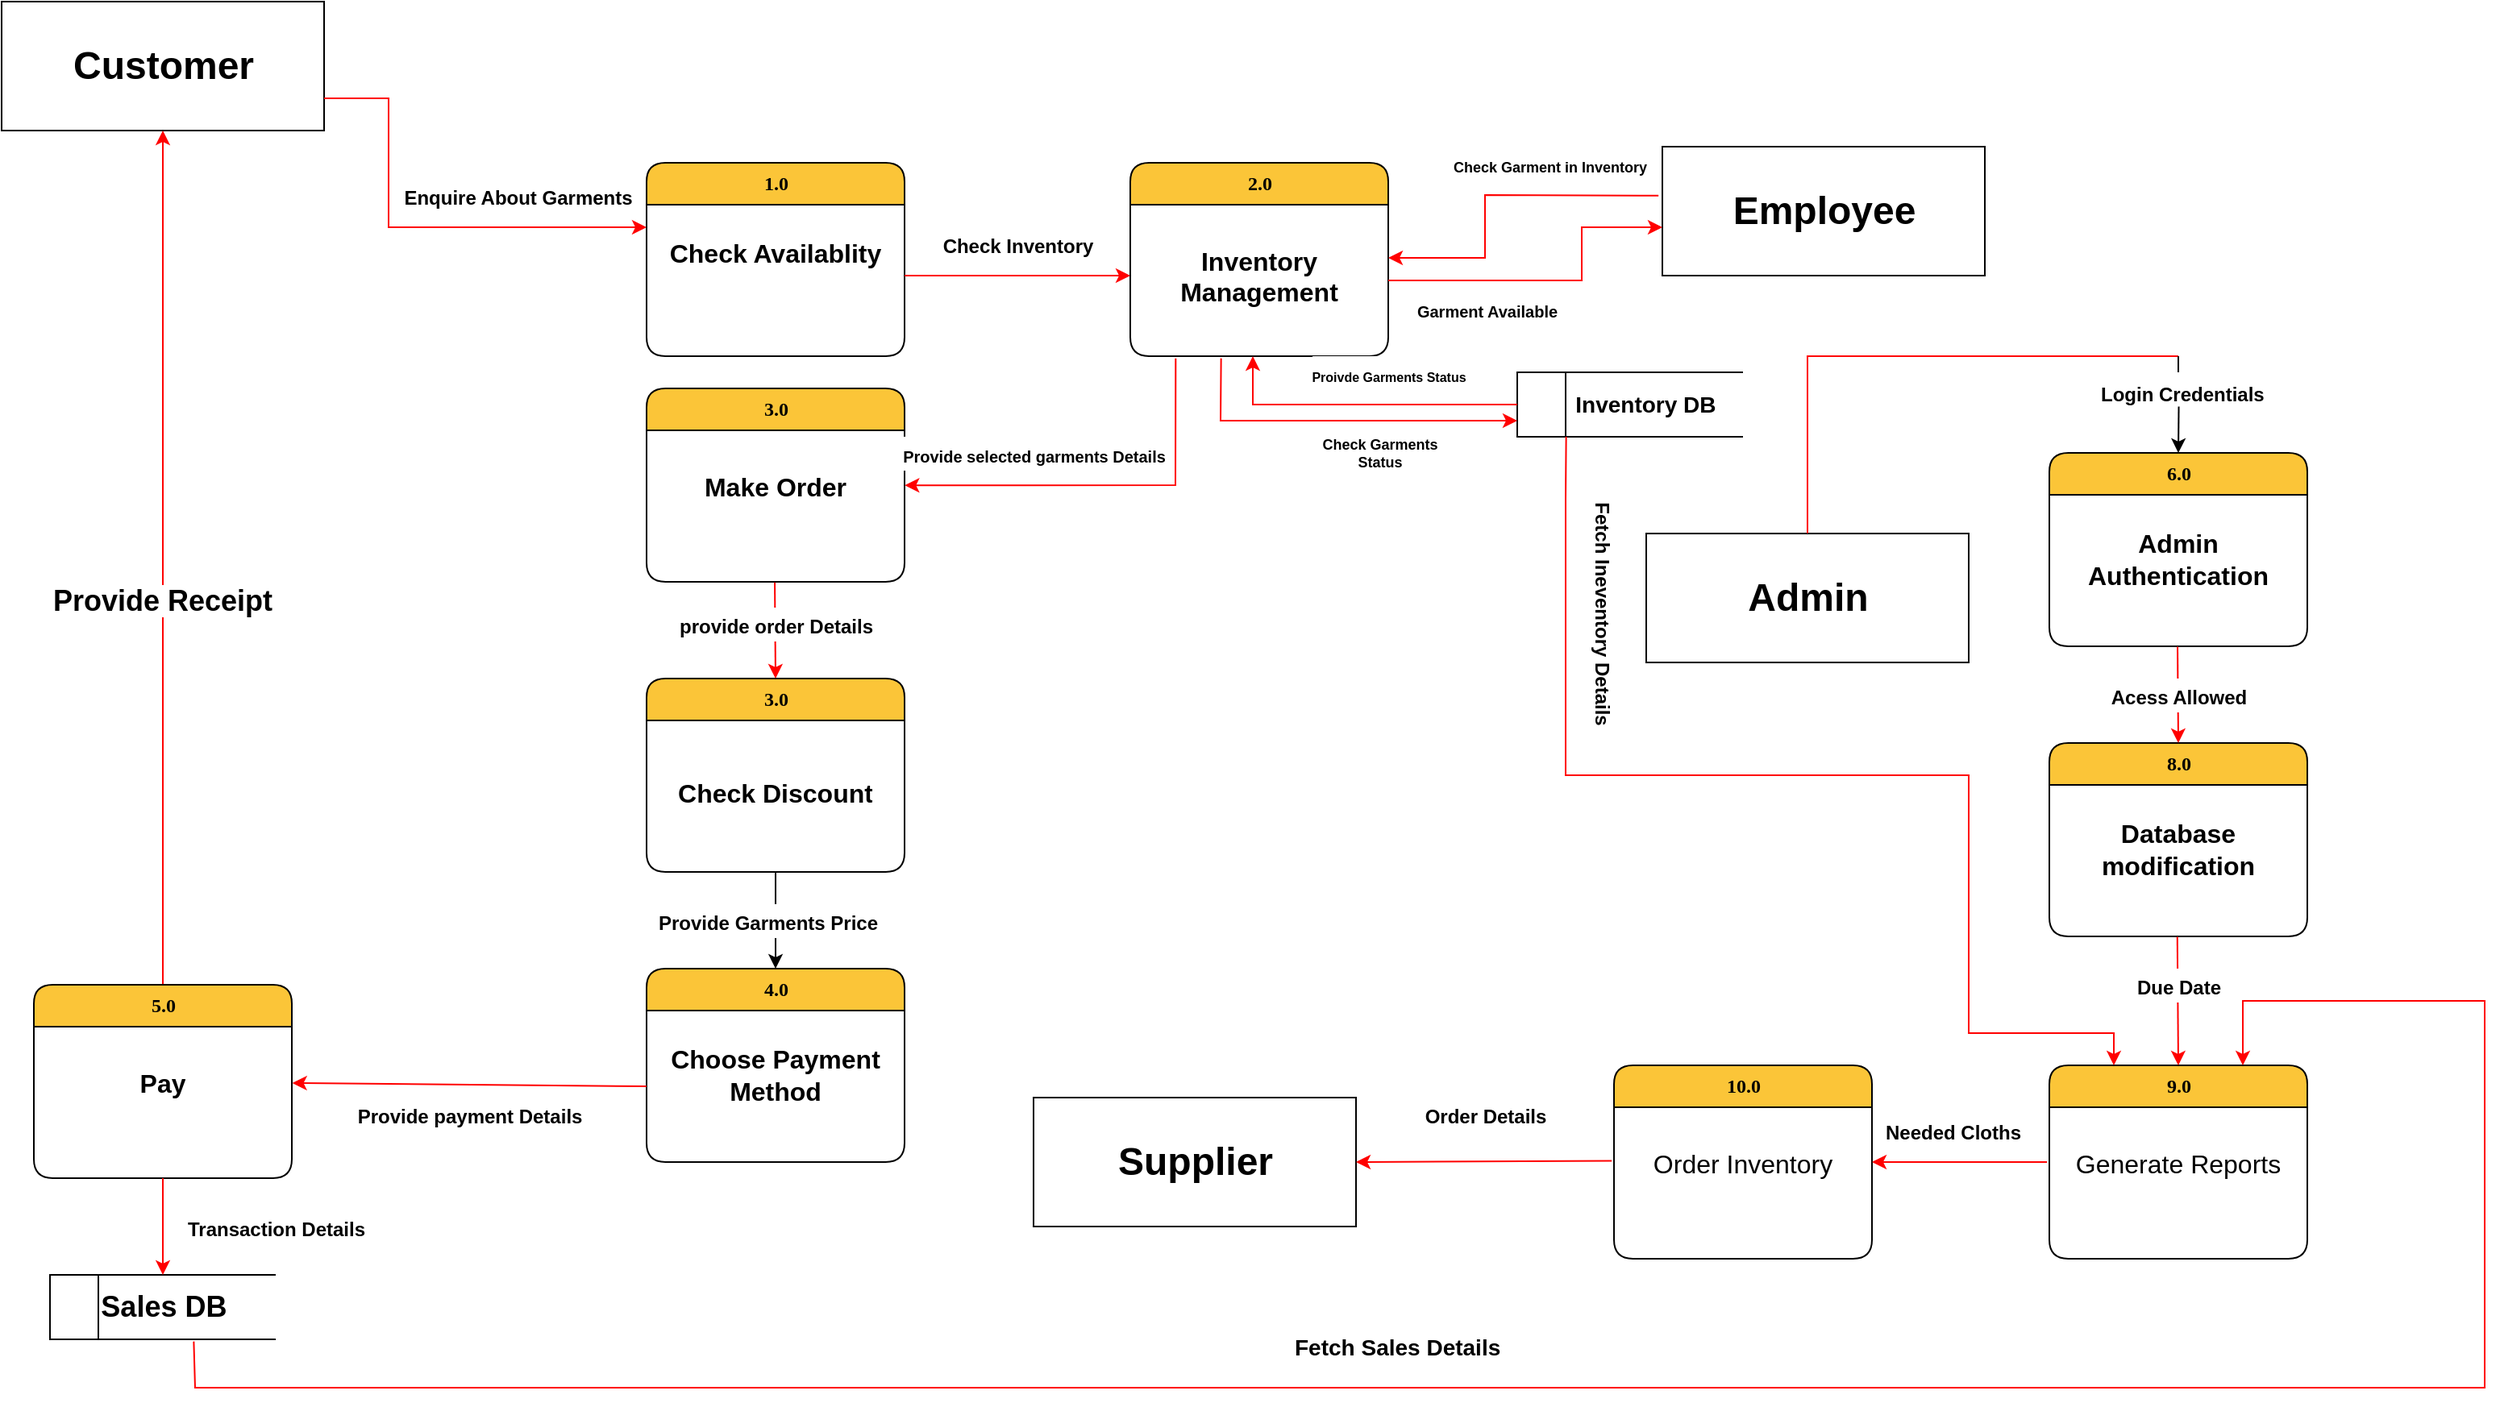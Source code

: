 <mxfile version="20.7.4" type="device"><diagram name="Page-1" id="b520641d-4fe3-3701-9064-5fc419738815"><mxGraphModel dx="2629" dy="1471" grid="1" gridSize="10" guides="1" tooltips="1" connect="1" arrows="1" fold="1" page="1" pageScale="1" pageWidth="1100" pageHeight="850" background="none" math="0" shadow="0"><root><mxCell id="0"/><mxCell id="1" parent="0"/><mxCell id="KvZ8ks4Bj5-H2zpwk01g-1" value="&lt;b&gt;1.0&lt;/b&gt;" style="swimlane;html=1;fontStyle=0;childLayout=stackLayout;horizontal=1;startSize=26;fillColor=#FBC538;horizontalStack=0;resizeParent=1;resizeLast=0;collapsible=1;marginBottom=0;swimlaneFillColor=#ffffff;align=center;rounded=1;shadow=0;comic=0;labelBackgroundColor=none;strokeWidth=1;fontFamily=Verdana;fontSize=12" parent="1" vertex="1"><mxGeometry x="480" y="120" width="160" height="120" as="geometry"/></mxCell><mxCell id="KvZ8ks4Bj5-H2zpwk01g-2" value="&lt;b&gt;&lt;br&gt;&lt;/b&gt;&lt;font size=&quot;3&quot;&gt;&lt;b&gt;Check Availablity&lt;/b&gt;&lt;br&gt;&lt;/font&gt;" style="text;html=1;strokeColor=none;fillColor=none;spacingLeft=4;spacingRight=4;whiteSpace=wrap;overflow=hidden;rotatable=0;points=[[0,0.5],[1,0.5]];portConstraint=eastwest;align=center;" parent="KvZ8ks4Bj5-H2zpwk01g-1" vertex="1"><mxGeometry y="26" width="160" height="94" as="geometry"/></mxCell><mxCell id="KvZ8ks4Bj5-H2zpwk01g-6" value="&lt;span style=&quot;white-space: pre;&quot;&gt;&#9;&lt;/span&gt;&lt;b&gt;&lt;font style=&quot;font-size: 18px;&quot;&gt;Sales DB&lt;/font&gt;&lt;/b&gt;" style="html=1;dashed=0;whitespace=wrap;shape=mxgraph.dfd.dataStoreID;align=left;spacingLeft=3;points=[[0,0],[0.5,0],[1,0],[0,0.5],[1,0.5],[0,1],[0.5,1],[1,1]];" parent="1" vertex="1"><mxGeometry x="110.0" y="810.0" width="140" height="40" as="geometry"/></mxCell><mxCell id="KvZ8ks4Bj5-H2zpwk01g-7" value="&lt;span style=&quot;font-size: 24px;&quot;&gt;&lt;b&gt;Customer&lt;/b&gt;&lt;/span&gt;" style="html=1;dashed=0;whitespace=wrap;" parent="1" vertex="1"><mxGeometry x="80" y="20" width="200" height="80" as="geometry"/></mxCell><mxCell id="KvZ8ks4Bj5-H2zpwk01g-20" value="" style="endArrow=classic;html=1;rounded=0;fontSize=18;exitX=1;exitY=0.75;exitDx=0;exitDy=0;strokeColor=#FF0000;" parent="1" source="KvZ8ks4Bj5-H2zpwk01g-7" edge="1"><mxGeometry relative="1" as="geometry"><mxPoint x="320" y="80" as="sourcePoint"/><mxPoint x="480" y="160" as="targetPoint"/><Array as="points"><mxPoint x="320" y="80"/><mxPoint x="320" y="160"/></Array></mxGeometry></mxCell><mxCell id="KvZ8ks4Bj5-H2zpwk01g-21" value="&lt;span style=&quot;font-size: 12px;&quot;&gt;&lt;b&gt;Enquire About Garments&lt;/b&gt;&lt;/span&gt;" style="edgeLabel;resizable=0;html=1;align=center;verticalAlign=middle;fontSize=18;" parent="KvZ8ks4Bj5-H2zpwk01g-20" connectable="0" vertex="1"><mxGeometry relative="1" as="geometry"><mxPoint x="60" y="-20" as="offset"/></mxGeometry></mxCell><mxCell id="KvZ8ks4Bj5-H2zpwk01g-34" value="" style="endArrow=classic;html=1;rounded=0;fontSize=18;exitX=0.5;exitY=0;exitDx=0;exitDy=0;strokeColor=#FF0000;" parent="1" source="LzDXipqxBUZHYSJ8PiD7-1" edge="1"><mxGeometry relative="1" as="geometry"><mxPoint x="820" y="240" as="sourcePoint"/><mxPoint x="180" y="100" as="targetPoint"/><Array as="points"><mxPoint x="180" y="330"/></Array></mxGeometry></mxCell><mxCell id="KvZ8ks4Bj5-H2zpwk01g-36" value="&lt;b&gt;3.0&lt;/b&gt;" style="swimlane;html=1;fontStyle=0;childLayout=stackLayout;horizontal=1;startSize=26;fillColor=#FBC538;horizontalStack=0;resizeParent=1;resizeLast=0;collapsible=1;marginBottom=0;swimlaneFillColor=#ffffff;align=center;rounded=1;shadow=0;comic=0;labelBackgroundColor=none;strokeWidth=1;fontFamily=Verdana;fontSize=12" parent="1" vertex="1"><mxGeometry x="480" y="260" width="160" height="120" as="geometry"/></mxCell><mxCell id="KvZ8ks4Bj5-H2zpwk01g-37" value="&lt;font size=&quot;3&quot;&gt;&lt;b&gt;&lt;br&gt;Make Order&lt;/b&gt;&lt;br&gt;&lt;/font&gt;" style="text;html=1;strokeColor=none;fillColor=none;spacingLeft=4;spacingRight=4;whiteSpace=wrap;overflow=hidden;rotatable=0;points=[[0,0.5],[1,0.5]];portConstraint=eastwest;align=center;" parent="KvZ8ks4Bj5-H2zpwk01g-36" vertex="1"><mxGeometry y="26" width="160" height="94" as="geometry"/></mxCell><mxCell id="KvZ8ks4Bj5-H2zpwk01g-43" value="&lt;b&gt;3.0&lt;/b&gt;" style="swimlane;html=1;fontStyle=0;childLayout=stackLayout;horizontal=1;startSize=26;fillColor=#FBC538;horizontalStack=0;resizeParent=1;resizeLast=0;collapsible=1;marginBottom=0;swimlaneFillColor=#ffffff;align=center;rounded=1;shadow=0;comic=0;labelBackgroundColor=none;strokeWidth=1;fontFamily=Verdana;fontSize=12" parent="1" vertex="1"><mxGeometry x="480" y="440" width="160" height="120" as="geometry"><mxRectangle x="480" y="440" width="60" height="30" as="alternateBounds"/></mxGeometry></mxCell><mxCell id="KvZ8ks4Bj5-H2zpwk01g-44" value="&lt;b&gt;&lt;br&gt;&lt;br&gt;&lt;/b&gt;&lt;font size=&quot;3&quot;&gt;&lt;b&gt;Check Discount&lt;/b&gt;&lt;br&gt;&lt;/font&gt;" style="text;html=1;strokeColor=none;fillColor=none;spacingLeft=4;spacingRight=4;whiteSpace=wrap;overflow=hidden;rotatable=0;points=[[0,0.5],[1,0.5]];portConstraint=eastwest;align=center;" parent="KvZ8ks4Bj5-H2zpwk01g-43" vertex="1"><mxGeometry y="26" width="160" height="94" as="geometry"/></mxCell><mxCell id="KvZ8ks4Bj5-H2zpwk01g-55" value="" style="endArrow=classic;html=1;rounded=0;fontSize=18;exitX=0.497;exitY=1.004;exitDx=0;exitDy=0;exitPerimeter=0;entryX=0.5;entryY=0;entryDx=0;entryDy=0;strokeColor=#FF0000;" parent="1" source="KvZ8ks4Bj5-H2zpwk01g-37" target="KvZ8ks4Bj5-H2zpwk01g-43" edge="1"><mxGeometry relative="1" as="geometry"><mxPoint x="559.89" y="470.002" as="sourcePoint"/><mxPoint x="560" y="530" as="targetPoint"/></mxGeometry></mxCell><mxCell id="KvZ8ks4Bj5-H2zpwk01g-56" value="&lt;span style=&quot;font-size: 12px;&quot;&gt;&lt;b&gt;provide order Details&lt;/b&gt;&lt;/span&gt;" style="edgeLabel;resizable=0;html=1;align=center;verticalAlign=middle;fontSize=18;" parent="KvZ8ks4Bj5-H2zpwk01g-55" connectable="0" vertex="1"><mxGeometry relative="1" as="geometry"><mxPoint y="-5" as="offset"/></mxGeometry></mxCell><mxCell id="KvZ8ks4Bj5-H2zpwk01g-57" value="&lt;b&gt;4.0&lt;/b&gt;" style="swimlane;html=1;fontStyle=0;childLayout=stackLayout;horizontal=1;startSize=26;fillColor=#FBC538;horizontalStack=0;resizeParent=1;resizeLast=0;collapsible=1;marginBottom=0;swimlaneFillColor=#ffffff;align=center;rounded=1;shadow=0;comic=0;labelBackgroundColor=none;strokeWidth=1;fontFamily=Verdana;fontSize=12" parent="1" vertex="1"><mxGeometry x="480" y="620" width="160" height="120" as="geometry"/></mxCell><mxCell id="KvZ8ks4Bj5-H2zpwk01g-58" value="&lt;b&gt;&lt;br&gt;&lt;/b&gt;&lt;font size=&quot;3&quot;&gt;&lt;b&gt;Choose Payment&lt;br&gt;Method&lt;/b&gt;&lt;br&gt;&lt;/font&gt;" style="text;html=1;strokeColor=none;fillColor=none;spacingLeft=4;spacingRight=4;whiteSpace=wrap;overflow=hidden;rotatable=0;points=[[0,0.5],[1,0.5]];portConstraint=eastwest;align=center;" parent="KvZ8ks4Bj5-H2zpwk01g-57" vertex="1"><mxGeometry y="26" width="160" height="94" as="geometry"/></mxCell><mxCell id="KvZ8ks4Bj5-H2zpwk01g-59" value="" style="endArrow=classic;html=1;rounded=0;fontSize=18;entryX=0.5;entryY=0;entryDx=0;entryDy=0;" parent="1" source="KvZ8ks4Bj5-H2zpwk01g-44" target="KvZ8ks4Bj5-H2zpwk01g-57" edge="1"><mxGeometry relative="1" as="geometry"><mxPoint x="640.0" y="590.002" as="sourcePoint"/><mxPoint x="640.43" y="640" as="targetPoint"/></mxGeometry></mxCell><mxCell id="KvZ8ks4Bj5-H2zpwk01g-60" value="&lt;span style=&quot;font-size: 12px;&quot;&gt;&lt;b&gt;Provide Garments Price&lt;/b&gt;&lt;/span&gt;" style="edgeLabel;resizable=0;html=1;align=center;verticalAlign=middle;fontSize=18;" parent="KvZ8ks4Bj5-H2zpwk01g-59" connectable="0" vertex="1"><mxGeometry relative="1" as="geometry"><mxPoint x="-5" as="offset"/></mxGeometry></mxCell><mxCell id="KvZ8ks4Bj5-H2zpwk01g-63" value="&lt;span style=&quot;font-size: 24px;&quot;&gt;&lt;b&gt;Admin&lt;/b&gt;&lt;/span&gt;" style="html=1;dashed=0;whitespace=wrap;" parent="1" vertex="1"><mxGeometry x="1100" y="350.03" width="200" height="80" as="geometry"/></mxCell><mxCell id="KvZ8ks4Bj5-H2zpwk01g-64" value="&lt;b&gt;6.0&lt;/b&gt;" style="swimlane;html=1;fontStyle=0;childLayout=stackLayout;horizontal=1;startSize=26;fillColor=#FBC538;horizontalStack=0;resizeParent=1;resizeLast=0;collapsible=1;marginBottom=0;swimlaneFillColor=#ffffff;align=center;rounded=1;shadow=0;comic=0;labelBackgroundColor=none;strokeWidth=1;fontFamily=Verdana;fontSize=12" parent="1" vertex="1"><mxGeometry x="1350" y="300" width="160" height="120" as="geometry"/></mxCell><mxCell id="KvZ8ks4Bj5-H2zpwk01g-65" value="&lt;b&gt;&lt;br&gt;&lt;/b&gt;&lt;font size=&quot;3&quot;&gt;&lt;b&gt;Admin &lt;br&gt;Authentication&lt;br&gt;&lt;/b&gt;&lt;br&gt;&lt;/font&gt;" style="text;html=1;strokeColor=none;fillColor=none;spacingLeft=4;spacingRight=4;whiteSpace=wrap;overflow=hidden;rotatable=0;points=[[0,0.5],[1,0.5]];portConstraint=eastwest;align=center;" parent="KvZ8ks4Bj5-H2zpwk01g-64" vertex="1"><mxGeometry y="26" width="160" height="94" as="geometry"/></mxCell><mxCell id="KvZ8ks4Bj5-H2zpwk01g-72" value="&lt;b&gt;8.0&lt;/b&gt;" style="swimlane;html=1;fontStyle=0;childLayout=stackLayout;horizontal=1;startSize=26;fillColor=#FBC538;horizontalStack=0;resizeParent=1;resizeLast=0;collapsible=1;marginBottom=0;swimlaneFillColor=#ffffff;align=center;rounded=1;shadow=0;comic=0;labelBackgroundColor=none;strokeWidth=1;fontFamily=Verdana;fontSize=12" parent="1" vertex="1"><mxGeometry x="1350" y="480" width="160" height="120" as="geometry"/></mxCell><mxCell id="KvZ8ks4Bj5-H2zpwk01g-73" value="&lt;b&gt;&lt;br&gt;&lt;/b&gt;&lt;font size=&quot;3&quot;&gt;&lt;b&gt;Database&lt;br&gt;modification&lt;br&gt;&lt;/b&gt;&lt;br&gt;&lt;/font&gt;" style="text;html=1;strokeColor=none;fillColor=none;spacingLeft=4;spacingRight=4;whiteSpace=wrap;overflow=hidden;rotatable=0;points=[[0,0.5],[1,0.5]];portConstraint=eastwest;align=center;" parent="KvZ8ks4Bj5-H2zpwk01g-72" vertex="1"><mxGeometry y="26" width="160" height="94" as="geometry"/></mxCell><mxCell id="mwFFM4FQOWpBHFFgns5l-10" value="" style="endArrow=classic;html=1;rounded=0;fontSize=18;exitX=0;exitY=0.5;exitDx=0;exitDy=0;entryX=1.002;entryY=0.372;entryDx=0;entryDy=0;entryPerimeter=0;strokeColor=#FF0000;" parent="1" source="KvZ8ks4Bj5-H2zpwk01g-58" target="LzDXipqxBUZHYSJ8PiD7-2" edge="1"><mxGeometry relative="1" as="geometry"><mxPoint x="559.57" y="830" as="sourcePoint"/><mxPoint x="810" y="780" as="targetPoint"/></mxGeometry></mxCell><mxCell id="mwFFM4FQOWpBHFFgns5l-11" value="&lt;span style=&quot;font-size: 12px;&quot;&gt;&lt;b&gt;Provide payment Details&lt;/b&gt;&lt;/span&gt;" style="edgeLabel;resizable=0;html=1;align=center;verticalAlign=middle;fontSize=18;" parent="mwFFM4FQOWpBHFFgns5l-10" connectable="0" vertex="1"><mxGeometry relative="1" as="geometry"><mxPoint y="18" as="offset"/></mxGeometry></mxCell><mxCell id="LzDXipqxBUZHYSJ8PiD7-1" value="&lt;b&gt;5.0&lt;/b&gt;" style="swimlane;html=1;fontStyle=0;childLayout=stackLayout;horizontal=1;startSize=26;fillColor=#FBC538;horizontalStack=0;resizeParent=1;resizeLast=0;collapsible=1;marginBottom=0;swimlaneFillColor=#ffffff;align=center;rounded=1;shadow=0;comic=0;labelBackgroundColor=none;strokeWidth=1;fontFamily=Verdana;fontSize=12" parent="1" vertex="1"><mxGeometry x="100" y="630" width="160" height="120" as="geometry"/></mxCell><mxCell id="LzDXipqxBUZHYSJ8PiD7-2" value="&lt;font size=&quot;3&quot;&gt;&lt;b&gt;&lt;br&gt;Pay&lt;/b&gt;&lt;br&gt;&lt;/font&gt;" style="text;html=1;strokeColor=none;fillColor=none;spacingLeft=4;spacingRight=4;whiteSpace=wrap;overflow=hidden;rotatable=0;points=[[0,0.5],[1,0.5]];portConstraint=eastwest;align=center;" parent="LzDXipqxBUZHYSJ8PiD7-1" vertex="1"><mxGeometry y="26" width="160" height="94" as="geometry"/></mxCell><mxCell id="LzDXipqxBUZHYSJ8PiD7-13" value="&lt;b&gt;2.0&lt;/b&gt;" style="swimlane;html=1;fontStyle=0;childLayout=stackLayout;horizontal=1;startSize=26;fillColor=#FBC538;horizontalStack=0;resizeParent=1;resizeLast=0;collapsible=1;marginBottom=0;swimlaneFillColor=#ffffff;align=center;rounded=1;shadow=0;comic=0;labelBackgroundColor=none;strokeWidth=1;fontFamily=Verdana;fontSize=12" parent="1" vertex="1"><mxGeometry x="780" y="120" width="160" height="120" as="geometry"/></mxCell><mxCell id="LzDXipqxBUZHYSJ8PiD7-14" value="&lt;font size=&quot;3&quot;&gt;&lt;b&gt;&lt;br&gt;Inventory Management&lt;/b&gt;&lt;br&gt;&lt;/font&gt;" style="text;html=1;strokeColor=none;fillColor=none;spacingLeft=4;spacingRight=4;whiteSpace=wrap;overflow=hidden;rotatable=0;points=[[0,0.5],[1,0.5]];portConstraint=eastwest;align=center;" parent="LzDXipqxBUZHYSJ8PiD7-13" vertex="1"><mxGeometry y="26" width="160" height="94" as="geometry"/></mxCell><mxCell id="LzDXipqxBUZHYSJ8PiD7-15" value="" style="endArrow=classic;html=1;rounded=0;fontSize=18;exitX=1;exitY=0.5;exitDx=0;exitDy=0;entryX=0;entryY=0.5;entryDx=0;entryDy=0;strokeColor=#FF0000;" parent="1" edge="1"><mxGeometry relative="1" as="geometry"><mxPoint x="640" y="190" as="sourcePoint"/><mxPoint x="780" y="190" as="targetPoint"/></mxGeometry></mxCell><mxCell id="LzDXipqxBUZHYSJ8PiD7-16" value="&lt;span style=&quot;font-size: 12px;&quot;&gt;&lt;b&gt;Check Inventory&lt;/b&gt;&lt;/span&gt;" style="edgeLabel;resizable=0;html=1;align=center;verticalAlign=middle;fontSize=18;" parent="LzDXipqxBUZHYSJ8PiD7-15" connectable="0" vertex="1"><mxGeometry relative="1" as="geometry"><mxPoint y="-20" as="offset"/></mxGeometry></mxCell><mxCell id="LzDXipqxBUZHYSJ8PiD7-20" value="" style="endArrow=classic;html=1;rounded=0;fontSize=18;entryX=0.5;entryY=0;entryDx=0;entryDy=0;startArrow=none;exitX=0.457;exitY=1.064;exitDx=0;exitDy=0;exitPerimeter=0;" parent="1" source="g9nZAbwR2oDbHPjIwFdN-11" target="KvZ8ks4Bj5-H2zpwk01g-64" edge="1"><mxGeometry relative="1" as="geometry"><mxPoint x="1430" y="230" as="sourcePoint"/><mxPoint x="1200.08" y="152.35" as="targetPoint"/><Array as="points"/></mxGeometry></mxCell><mxCell id="LzDXipqxBUZHYSJ8PiD7-23" value="" style="endArrow=none;html=1;rounded=0;fontSize=18;exitX=0.5;exitY=0;exitDx=0;exitDy=0;strokeColor=#FF0000;" parent="1" source="KvZ8ks4Bj5-H2zpwk01g-63" edge="1"><mxGeometry relative="1" as="geometry"><mxPoint x="1430" y="190" as="sourcePoint"/><mxPoint x="1430" y="240" as="targetPoint"/><Array as="points"><mxPoint x="1200" y="240"/></Array></mxGeometry></mxCell><mxCell id="LzDXipqxBUZHYSJ8PiD7-25" value="&lt;span style=&quot;font-size: 24px;&quot;&gt;&lt;b&gt;Employee&lt;/b&gt;&lt;/span&gt;" style="html=1;dashed=0;whitespace=wrap;" parent="1" vertex="1"><mxGeometry x="1110" y="110" width="200" height="80" as="geometry"/></mxCell><mxCell id="LzDXipqxBUZHYSJ8PiD7-26" value="" style="endArrow=classic;html=1;rounded=0;fontSize=18;exitX=-0.012;exitY=0.38;exitDx=0;exitDy=0;exitPerimeter=0;strokeColor=#FF0000;" parent="1" source="LzDXipqxBUZHYSJ8PiD7-25" edge="1"><mxGeometry relative="1" as="geometry"><mxPoint x="1110" y="150" as="sourcePoint"/><mxPoint x="940" y="179" as="targetPoint"/><Array as="points"><mxPoint x="1000" y="140"/><mxPoint x="1000" y="179"/></Array></mxGeometry></mxCell><mxCell id="LzDXipqxBUZHYSJ8PiD7-27" value="&lt;font style=&quot;font-size: 9px;&quot;&gt;&lt;b style=&quot;&quot;&gt;Check Garment in Inventory&lt;/b&gt;&lt;/font&gt;" style="edgeLabel;resizable=0;html=1;align=center;verticalAlign=middle;fontSize=18;" parent="LzDXipqxBUZHYSJ8PiD7-26" connectable="0" vertex="1"><mxGeometry relative="1" as="geometry"><mxPoint x="36" y="-20" as="offset"/></mxGeometry></mxCell><mxCell id="LzDXipqxBUZHYSJ8PiD7-28" value="&lt;font style=&quot;font-size: 14px;&quot;&gt;&lt;b style=&quot;&quot;&gt;&lt;span style=&quot;white-space: pre;&quot;&gt;&#9;&lt;/span&gt;Inventory&lt;font style=&quot;&quot;&gt;&amp;nbsp;DB&lt;/font&gt;&lt;/b&gt;&lt;/font&gt;" style="html=1;dashed=0;whitespace=wrap;shape=mxgraph.dfd.dataStoreID;align=left;spacingLeft=3;points=[[0,0],[0.5,0],[1,0],[0,0.5],[1,0.5],[0,1],[0.5,1],[1,1]];" parent="1" vertex="1"><mxGeometry x="1020" y="250" width="140" height="40" as="geometry"/></mxCell><mxCell id="LzDXipqxBUZHYSJ8PiD7-31" value="" style="endArrow=classic;html=1;rounded=0;fontSize=18;exitX=0;exitY=0.5;exitDx=0;exitDy=0;strokeColor=#FF0000;" parent="1" source="LzDXipqxBUZHYSJ8PiD7-28" edge="1"><mxGeometry relative="1" as="geometry"><mxPoint x="960.0" y="260.002" as="sourcePoint"/><mxPoint x="856" y="240" as="targetPoint"/><Array as="points"><mxPoint x="856" y="270"/></Array></mxGeometry></mxCell><mxCell id="LzDXipqxBUZHYSJ8PiD7-32" value="&lt;font style=&quot;font-size: 8px;&quot;&gt;&lt;b&gt;Proivde Garments Status&lt;/b&gt;&lt;/font&gt;" style="edgeLabel;resizable=0;html=1;align=center;verticalAlign=middle;fontSize=18;" parent="LzDXipqxBUZHYSJ8PiD7-31" connectable="0" vertex="1"><mxGeometry relative="1" as="geometry"><mxPoint x="17" y="-20" as="offset"/></mxGeometry></mxCell><mxCell id="LzDXipqxBUZHYSJ8PiD7-33" value="" style="endArrow=classic;html=1;rounded=0;fontSize=18;exitX=0.352;exitY=1.014;exitDx=0;exitDy=0;exitPerimeter=0;strokeColor=#FF0000;" parent="1" source="LzDXipqxBUZHYSJ8PiD7-14" edge="1"><mxGeometry relative="1" as="geometry"><mxPoint x="840" y="280" as="sourcePoint"/><mxPoint x="1020" y="280" as="targetPoint"/><Array as="points"><mxPoint x="836" y="280"/></Array></mxGeometry></mxCell><mxCell id="LzDXipqxBUZHYSJ8PiD7-37" value="&lt;b&gt;Check Garments Status&lt;/b&gt;" style="text;html=1;strokeColor=none;fillColor=none;align=center;verticalAlign=middle;whiteSpace=wrap;rounded=0;fontSize=9;" parent="1" vertex="1"><mxGeometry x="890" y="290" width="90" height="20" as="geometry"/></mxCell><mxCell id="g9nZAbwR2oDbHPjIwFdN-1" value="&lt;span style=&quot;font-size: 24px;&quot;&gt;&lt;b&gt;Supplier&lt;/b&gt;&lt;/span&gt;" style="html=1;dashed=0;whitespace=wrap;" parent="1" vertex="1"><mxGeometry x="720" y="700" width="200" height="80" as="geometry"/></mxCell><mxCell id="g9nZAbwR2oDbHPjIwFdN-3" value="" style="endArrow=classic;html=1;rounded=0;fontSize=18;exitX=1;exitY=0.5;exitDx=0;exitDy=0;strokeColor=#FF0000;" parent="1" source="LzDXipqxBUZHYSJ8PiD7-14" edge="1"><mxGeometry relative="1" as="geometry"><mxPoint x="1107.6" y="180.4" as="sourcePoint"/><mxPoint x="1110" y="160" as="targetPoint"/><Array as="points"><mxPoint x="1000" y="193"/><mxPoint x="1060" y="193"/><mxPoint x="1060" y="160"/></Array></mxGeometry></mxCell><mxCell id="g9nZAbwR2oDbHPjIwFdN-4" value="&lt;font size=&quot;1&quot;&gt;&lt;b&gt;Garment Available&lt;/b&gt;&lt;/font&gt;" style="edgeLabel;resizable=0;html=1;align=center;verticalAlign=middle;fontSize=18;" parent="g9nZAbwR2oDbHPjIwFdN-3" connectable="0" vertex="1"><mxGeometry relative="1" as="geometry"><mxPoint x="-41" y="17" as="offset"/></mxGeometry></mxCell><mxCell id="g9nZAbwR2oDbHPjIwFdN-6" value="&lt;b style=&quot;&quot;&gt;&lt;font style=&quot;font-size: 10px;&quot;&gt;Provide selected garments Details&lt;/font&gt;&lt;/b&gt;" style="edgeLabel;resizable=0;html=1;align=center;verticalAlign=middle;fontSize=18;" parent="1" connectable="0" vertex="1"><mxGeometry x="719.995" y="300.002" as="geometry"/></mxCell><mxCell id="g9nZAbwR2oDbHPjIwFdN-7" value="&lt;span style=&quot;color: rgb(0, 0, 0); font-family: Helvetica; font-size: 18px; font-style: normal; font-variant-ligatures: normal; font-variant-caps: normal; letter-spacing: normal; orphans: 2; text-align: center; text-indent: 0px; text-transform: none; widows: 2; word-spacing: 0px; -webkit-text-stroke-width: 0px; background-color: rgb(255, 255, 255); text-decoration-thickness: initial; text-decoration-style: initial; text-decoration-color: initial; float: none; display: inline !important;&quot;&gt;&lt;b&gt;Provide Receipt&lt;/b&gt;&lt;/span&gt;" style="text;whiteSpace=wrap;html=1;" parent="1" vertex="1"><mxGeometry x="110" y="375" width="160" height="50" as="geometry"/></mxCell><mxCell id="g9nZAbwR2oDbHPjIwFdN-8" value="" style="endArrow=classic;html=1;rounded=0;fontSize=18;entryX=0.5;entryY=0;entryDx=0;entryDy=0;strokeColor=#FF0000;" parent="1" edge="1"><mxGeometry x="1" y="-153" relative="1" as="geometry"><mxPoint x="180" y="750" as="sourcePoint"/><mxPoint x="180" y="810" as="targetPoint"/><mxPoint x="23" y="80" as="offset"/></mxGeometry></mxCell><mxCell id="g9nZAbwR2oDbHPjIwFdN-9" value="&lt;span style=&quot;font-size: 12px;&quot;&gt;&lt;b&gt;Transaction Details&lt;/b&gt;&lt;/span&gt;" style="edgeLabel;resizable=0;html=1;align=center;verticalAlign=middle;fontSize=18;" parent="g9nZAbwR2oDbHPjIwFdN-8" connectable="0" vertex="1"><mxGeometry relative="1" as="geometry"><mxPoint x="70" as="offset"/></mxGeometry></mxCell><mxCell id="g9nZAbwR2oDbHPjIwFdN-11" value="&lt;b style=&quot;border-color: var(--border-color); color: rgb(0, 0, 0); font-family: Helvetica; font-size: 12px; font-style: normal; font-variant-ligatures: normal; font-variant-caps: normal; letter-spacing: normal; orphans: 2; text-align: left; text-indent: 0px; text-transform: none; widows: 2; word-spacing: 0px; -webkit-text-stroke-width: 0px; text-decoration-thickness: initial; text-decoration-style: initial; text-decoration-color: initial;&quot;&gt;Login Credentials&lt;/b&gt;" style="text;whiteSpace=wrap;html=1;" parent="1" vertex="1"><mxGeometry x="1380" y="250" width="110" height="20" as="geometry"/></mxCell><mxCell id="g9nZAbwR2oDbHPjIwFdN-12" value="" style="endArrow=none;html=1;rounded=0;fontSize=18;startArrow=none;" parent="1" edge="1"><mxGeometry relative="1" as="geometry"><mxPoint x="1430" y="240" as="sourcePoint"/><mxPoint x="1430" y="250" as="targetPoint"/><Array as="points"/></mxGeometry></mxCell><mxCell id="g9nZAbwR2oDbHPjIwFdN-13" value="" style="endArrow=classic;html=1;rounded=0;fontSize=18;exitX=0.176;exitY=1.014;exitDx=0;exitDy=0;entryX=1.001;entryY=0.363;entryDx=0;entryDy=0;exitPerimeter=0;entryPerimeter=0;strokeColor=#FF0000;" parent="1" source="LzDXipqxBUZHYSJ8PiD7-14" target="KvZ8ks4Bj5-H2zpwk01g-37" edge="1"><mxGeometry relative="1" as="geometry"><mxPoint x="800" y="249" as="sourcePoint"/><mxPoint x="940" y="249" as="targetPoint"/><Array as="points"><mxPoint x="808" y="320"/></Array></mxGeometry></mxCell><mxCell id="VxQ4ZjXyA3iGG8rYm4Yn-3" value="&lt;b&gt;&lt;font style=&quot;font-size: 12px;&quot;&gt;Fetch Ineventory Details&lt;/font&gt;&lt;/b&gt;" style="text;html=1;strokeColor=none;fillColor=none;align=center;verticalAlign=middle;whiteSpace=wrap;rounded=0;fontSize=9;rotation=90;" parent="1" vertex="1"><mxGeometry x="980" y="390" width="185" height="20" as="geometry"/></mxCell><mxCell id="KvZ8ks4Bj5-H2zpwk01g-29" value="" style="endArrow=classic;html=1;rounded=0;fontSize=18;entryX=0.5;entryY=0;entryDx=0;entryDy=0;exitX=0.497;exitY=1.002;exitDx=0;exitDy=0;exitPerimeter=0;strokeColor=#FF0000;" parent="1" source="KvZ8ks4Bj5-H2zpwk01g-65" target="KvZ8ks4Bj5-H2zpwk01g-72" edge="1"><mxGeometry relative="1" as="geometry"><mxPoint x="1410" y="425" as="sourcePoint"/><mxPoint x="1530" y="425" as="targetPoint"/><Array as="points"/></mxGeometry></mxCell><mxCell id="KvZ8ks4Bj5-H2zpwk01g-30" value="&lt;span style=&quot;font-size: 12px;&quot;&gt;&lt;b&gt;Acess Allowed&lt;/b&gt;&lt;/span&gt;" style="edgeLabel;resizable=0;html=1;align=center;verticalAlign=middle;fontSize=18;" parent="KvZ8ks4Bj5-H2zpwk01g-29" connectable="0" vertex="1"><mxGeometry relative="1" as="geometry"><mxPoint as="offset"/></mxGeometry></mxCell><mxCell id="VxQ4ZjXyA3iGG8rYm4Yn-5" value="&lt;b&gt;9.0&lt;/b&gt;" style="swimlane;html=1;fontStyle=0;childLayout=stackLayout;horizontal=1;startSize=26;fillColor=#FBC538;horizontalStack=0;resizeParent=1;resizeLast=0;collapsible=1;marginBottom=0;swimlaneFillColor=#ffffff;align=center;rounded=1;shadow=0;comic=0;labelBackgroundColor=none;strokeWidth=1;fontFamily=Verdana;fontSize=12" parent="1" vertex="1"><mxGeometry x="1350" y="680" width="160" height="120" as="geometry"/></mxCell><mxCell id="VxQ4ZjXyA3iGG8rYm4Yn-6" value="&lt;font size=&quot;3&quot;&gt;&lt;br&gt;Generate Reports&lt;br&gt;&lt;/font&gt;" style="text;html=1;strokeColor=none;fillColor=none;spacingLeft=4;spacingRight=4;whiteSpace=wrap;overflow=hidden;rotatable=0;points=[[0,0.5],[1,0.5]];portConstraint=eastwest;align=center;" parent="VxQ4ZjXyA3iGG8rYm4Yn-5" vertex="1"><mxGeometry y="26" width="160" height="94" as="geometry"/></mxCell><mxCell id="VxQ4ZjXyA3iGG8rYm4Yn-7" value="" style="endArrow=classic;html=1;rounded=0;fontSize=18;entryX=0.5;entryY=0;entryDx=0;entryDy=0;exitX=0.497;exitY=1.002;exitDx=0;exitDy=0;exitPerimeter=0;strokeColor=#FF0000;" parent="1" target="VxQ4ZjXyA3iGG8rYm4Yn-5" edge="1"><mxGeometry relative="1" as="geometry"><mxPoint x="1429.38" y="600.188" as="sourcePoint"/><mxPoint x="1429.86" y="660" as="targetPoint"/><Array as="points"/></mxGeometry></mxCell><mxCell id="VxQ4ZjXyA3iGG8rYm4Yn-8" value="&lt;span style=&quot;font-size: 12px;&quot;&gt;&lt;b&gt;Needed Cloths&lt;/b&gt;&lt;/span&gt;" style="edgeLabel;resizable=0;html=1;align=center;verticalAlign=middle;fontSize=18;" parent="VxQ4ZjXyA3iGG8rYm4Yn-7" connectable="0" vertex="1"><mxGeometry relative="1" as="geometry"><mxPoint x="-140" y="80" as="offset"/></mxGeometry></mxCell><mxCell id="VxQ4ZjXyA3iGG8rYm4Yn-10" value="&lt;b&gt;10.0&lt;/b&gt;" style="swimlane;html=1;fontStyle=0;childLayout=stackLayout;horizontal=1;startSize=26;fillColor=#FBC538;horizontalStack=0;resizeParent=1;resizeLast=0;collapsible=1;marginBottom=0;swimlaneFillColor=#ffffff;align=center;rounded=1;shadow=0;comic=0;labelBackgroundColor=none;strokeWidth=1;fontFamily=Verdana;fontSize=12" parent="1" vertex="1"><mxGeometry x="1080" y="680" width="160" height="120" as="geometry"/></mxCell><mxCell id="VxQ4ZjXyA3iGG8rYm4Yn-11" value="&lt;font size=&quot;3&quot;&gt;&lt;br&gt;Order Inventory&lt;br&gt;&lt;/font&gt;" style="text;html=1;strokeColor=none;fillColor=none;spacingLeft=4;spacingRight=4;whiteSpace=wrap;overflow=hidden;rotatable=0;points=[[0,0.5],[1,0.5]];portConstraint=eastwest;align=center;" parent="VxQ4ZjXyA3iGG8rYm4Yn-10" vertex="1"><mxGeometry y="26" width="160" height="94" as="geometry"/></mxCell><mxCell id="VxQ4ZjXyA3iGG8rYm4Yn-12" value="" style="endArrow=classic;html=1;rounded=0;fontSize=18;exitX=0.497;exitY=1.002;exitDx=0;exitDy=0;exitPerimeter=0;strokeColor=#FF0000;" parent="1" edge="1"><mxGeometry relative="1" as="geometry"><mxPoint x="1348.57" y="739.998" as="sourcePoint"/><mxPoint x="1240" y="740" as="targetPoint"/><Array as="points"/></mxGeometry></mxCell><mxCell id="VxQ4ZjXyA3iGG8rYm4Yn-13" value="&lt;span style=&quot;font-size: 12px;&quot;&gt;&lt;b&gt;Due Date&lt;/b&gt;&lt;/span&gt;" style="edgeLabel;resizable=0;html=1;align=center;verticalAlign=middle;fontSize=18;" parent="VxQ4ZjXyA3iGG8rYm4Yn-12" connectable="0" vertex="1"><mxGeometry relative="1" as="geometry"><mxPoint x="136" y="-110" as="offset"/></mxGeometry></mxCell><mxCell id="VxQ4ZjXyA3iGG8rYm4Yn-16" value="" style="endArrow=classic;html=1;rounded=0;fontSize=18;exitX=0.497;exitY=1.002;exitDx=0;exitDy=0;exitPerimeter=0;entryX=1;entryY=0.5;entryDx=0;entryDy=0;strokeColor=#FF0000;" parent="1" target="g9nZAbwR2oDbHPjIwFdN-1" edge="1"><mxGeometry relative="1" as="geometry"><mxPoint x="1078.57" y="739.288" as="sourcePoint"/><mxPoint x="970" y="739.29" as="targetPoint"/><Array as="points"/></mxGeometry></mxCell><mxCell id="VxQ4ZjXyA3iGG8rYm4Yn-17" value="&lt;span style=&quot;font-size: 12px;&quot;&gt;&lt;b&gt;Order Details&lt;/b&gt;&lt;/span&gt;" style="edgeLabel;resizable=0;html=1;align=center;verticalAlign=middle;fontSize=18;" parent="VxQ4ZjXyA3iGG8rYm4Yn-16" connectable="0" vertex="1"><mxGeometry relative="1" as="geometry"><mxPoint x="1" y="-30" as="offset"/></mxGeometry></mxCell><mxCell id="VxQ4ZjXyA3iGG8rYm4Yn-18" value="" style="endArrow=classic;html=1;rounded=0;fontSize=18;exitX=0.352;exitY=1.014;exitDx=0;exitDy=0;exitPerimeter=0;entryX=0.25;entryY=0;entryDx=0;entryDy=0;strokeColor=#FF0000;" parent="1" target="VxQ4ZjXyA3iGG8rYm4Yn-5" edge="1"><mxGeometry relative="1" as="geometry"><mxPoint x="1050.32" y="289.996" as="sourcePoint"/><mxPoint x="1390" y="660" as="targetPoint"/><Array as="points"><mxPoint x="1050" y="328.68"/><mxPoint x="1050" y="500"/><mxPoint x="1300" y="500"/><mxPoint x="1300" y="660"/><mxPoint x="1390" y="660"/></Array></mxGeometry></mxCell><mxCell id="VxQ4ZjXyA3iGG8rYm4Yn-20" value="" style="endArrow=classic;html=1;rounded=0;fontSize=18;exitX=0.637;exitY=1.033;exitDx=0;exitDy=0;exitPerimeter=0;entryX=0.75;entryY=0;entryDx=0;entryDy=0;strokeColor=#FF0000;" parent="1" source="KvZ8ks4Bj5-H2zpwk01g-6" target="VxQ4ZjXyA3iGG8rYm4Yn-5" edge="1"><mxGeometry relative="1" as="geometry"><mxPoint x="188.0" y="849.996" as="sourcePoint"/><mxPoint x="1480" y="640" as="targetPoint"/><Array as="points"><mxPoint x="200" y="880"/><mxPoint x="1440" y="880"/><mxPoint x="1620" y="880"/><mxPoint x="1620" y="640"/><mxPoint x="1470" y="640"/></Array></mxGeometry></mxCell><mxCell id="VxQ4ZjXyA3iGG8rYm4Yn-22" value="&lt;div style=&quot;text-align: center;&quot;&gt;&lt;span style=&quot;background-color: rgb(255, 255, 255);&quot;&gt;&lt;b&gt;&lt;font style=&quot;font-size: 14px;&quot;&gt;Fetch Sales Details&lt;/font&gt;&lt;/b&gt;&lt;/span&gt;&lt;/div&gt;" style="text;whiteSpace=wrap;html=1;fontSize=12;" parent="1" vertex="1"><mxGeometry x="880" y="840" width="140" height="30" as="geometry"/></mxCell></root></mxGraphModel></diagram></mxfile>